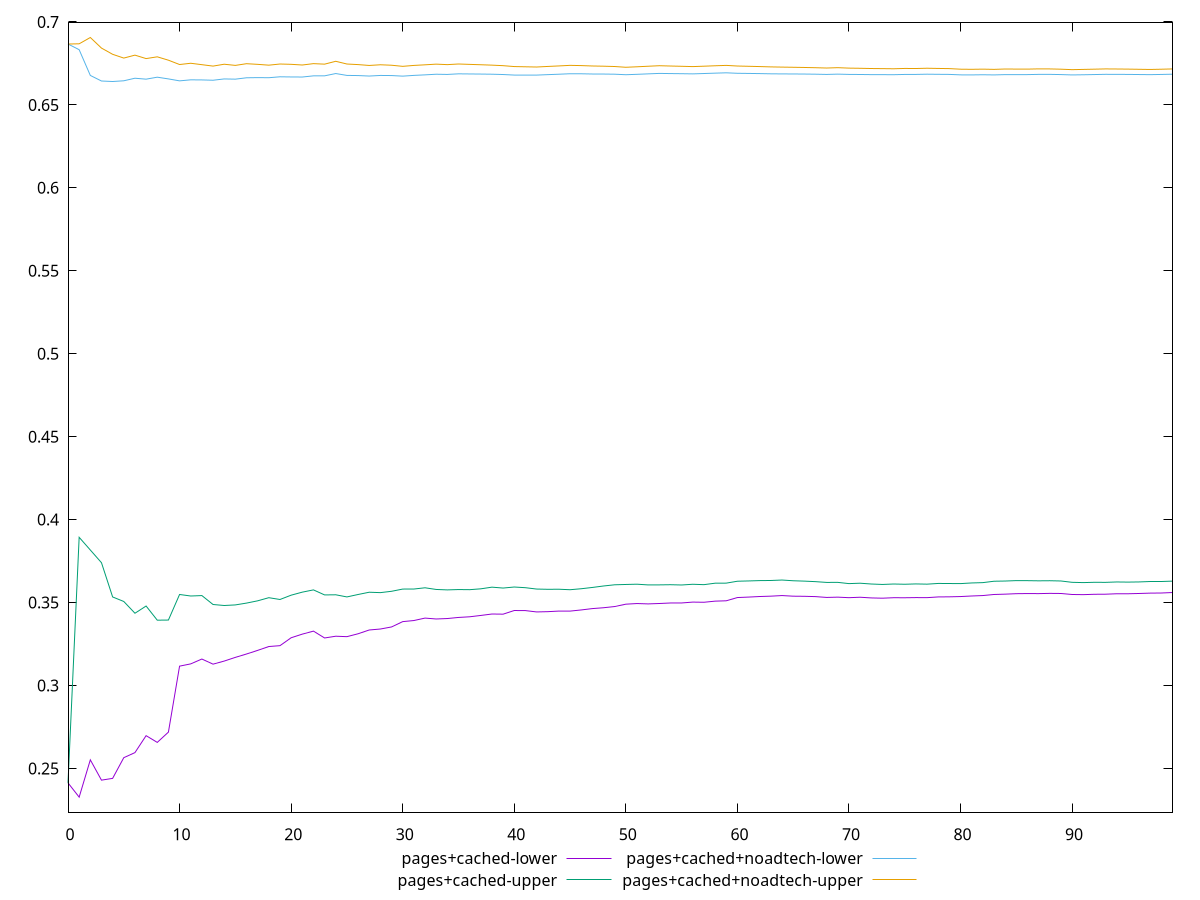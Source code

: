 reset

$pagesCachedLower <<EOF
0 0.24127341626639598
1 0.23267107573146914
2 0.25515618859430594
3 0.24292032279999973
4 0.24399243733924053
5 0.2564737666778021
6 0.25952403382177225
7 0.26973811464135955
8 0.26567680668400434
9 0.2718757376175706
10 0.3116478651227669
11 0.3130138782789091
12 0.3159345004116647
13 0.31285605445386144
14 0.31470621704080576
15 0.31693532520980877
16 0.3189702674692673
17 0.32115840154017167
18 0.3234769527656532
19 0.32400023089585595
20 0.3287625363294416
21 0.33094950551636165
22 0.33276231270300427
23 0.32863154659304866
24 0.3296938156010515
25 0.3294234379570571
26 0.33116942444778275
27 0.3334470577364101
28 0.33403347789199395
29 0.33528182487172925
30 0.33848798931646884
31 0.3391459605470555
32 0.34062210750557703
33 0.34008503612096014
34 0.3403500299460187
35 0.3410116009758907
36 0.34140610828176626
37 0.34221556906377826
38 0.3430765163172868
39 0.3429862291290527
40 0.345191160050918
41 0.34513874244518533
42 0.3443315922691245
43 0.3444956672647129
44 0.3448464828052704
45 0.3448320598729688
46 0.34553066875683314
47 0.34634885921509756
48 0.3468616366503624
49 0.3475843634516372
50 0.3490068623399327
51 0.349393825626553
52 0.3491760492020858
53 0.34941477488705014
54 0.3497253258220323
55 0.34974253084467394
56 0.35026293687696397
57 0.3501577191906195
58 0.3508379348451476
59 0.35105057052811084
60 0.35300262820881495
61 0.3532888262713012
62 0.35362845073319243
63 0.3538453675496484
64 0.35420387782200324
65 0.35382744823404483
66 0.3537599207181074
67 0.35356993167342227
68 0.35307781872377497
69 0.35324481827208426
70 0.35292949303127474
71 0.35319190998099337
72 0.35278179038677865
73 0.3526110774991658
74 0.3529076286994129
75 0.35287974098357466
76 0.35297971781369347
77 0.35294964976655385
78 0.3533743407794882
79 0.3534443905438054
80 0.35360761626642345
81 0.3539440029035126
82 0.3542087292070826
83 0.35485211431435615
84 0.3550507331361672
85 0.35533849352066993
86 0.35541142262744935
87 0.35537537693295834
88 0.3555198037636566
89 0.35545538398012333
90 0.35484853993585896
91 0.3547571467386571
92 0.3549718167790488
93 0.3550239081296418
94 0.3552931829744647
95 0.3552895601983657
96 0.35545722799708684
97 0.35566766334264477
98 0.35574333142002423
99 0.3560367818315573
EOF

$pagesCachedUpper <<EOF
0 0.24127341626639598
1 0.38932112646790884
2 0.3816617221816831
3 0.37400768194215495
4 0.35336720380846615
5 0.3506375498719323
6 0.3435436414215155
7 0.34790181573866874
8 0.3393653391931338
9 0.3394400894880523
10 0.3548536570751407
11 0.3539355311621259
12 0.35419277596994414
13 0.3488162490143125
14 0.34821498544060486
15 0.34856392893935856
16 0.3496637202605401
17 0.3510318433419712
18 0.35291896227776215
19 0.3518333226336364
20 0.3544295007900397
21 0.3562589058348575
22 0.35762086016992367
23 0.3545851843197609
24 0.35467057523743706
25 0.35338121847603454
26 0.3548447646801909
27 0.35621487470994667
28 0.3559693251529124
29 0.3567787560840428
30 0.35811642965399215
31 0.35814075885884833
32 0.3588941535441397
33 0.3578857297296721
34 0.35762146823329966
35 0.3578280437915045
36 0.35775060028970324
37 0.358267328663497
38 0.3592676322407869
39 0.3587348962474077
40 0.3593561387486365
41 0.3589459330412737
42 0.3581285575923279
43 0.3579775818448657
44 0.3580209090340458
45 0.3577246256789996
46 0.3583151995813829
47 0.35909034934295253
48 0.3599735830690852
49 0.360698364555262
50 0.36088853313420177
51 0.36105319529535834
52 0.3606212133971982
53 0.36064469435028307
54 0.3607461743850999
55 0.36057521257115993
56 0.3610157117849001
57 0.36077660764549374
58 0.36165557520454095
59 0.36169869705125357
60 0.36284287403469756
61 0.36301714089824233
62 0.36322421743921923
63 0.3632877248204038
64 0.3635662319154539
65 0.3631292440567658
66 0.3629107020984275
67 0.36259137834608796
68 0.3621277768275133
69 0.36215624274597474
70 0.3614074928682016
71 0.36165025064062695
72 0.36116778343194716
73 0.3608989947536682
74 0.3611675490431771
75 0.3610212829941235
76 0.3612198520910109
77 0.3610793769339292
78 0.361508844142524
79 0.3614668213662817
80 0.3614138048620872
81 0.3618030774469412
82 0.36200200549423733
83 0.36283844656206754
84 0.3629616786908768
85 0.36321573427849274
86 0.36318931781444413
87 0.3630859845386892
88 0.36314636276990947
89 0.36299172577034056
90 0.3621895999282192
91 0.36202060084115695
92 0.36220224949295804
93 0.3621692348474763
94 0.3623987454224094
95 0.3623153776852874
96 0.3624169054783278
97 0.36260977981798426
98 0.3626118883667073
99 0.36290518906991154
EOF

$pagesCachedNoadtechLower <<EOF
0 0.6867057909921412
1 0.683285381454445
2 0.667775571766083
3 0.6644226261727723
4 0.6641155140563078
5 0.664549871686838
6 0.6660912669389585
7 0.6655271342634578
8 0.6667217571386909
9 0.6656832452382159
10 0.6645081881279862
11 0.6651255699513532
12 0.6650687565268066
13 0.6648786332015216
14 0.665670407088514
15 0.6655332894502868
16 0.6663625402663337
17 0.666465444770419
18 0.6664008313283115
19 0.6669596891339381
20 0.6668633485374034
21 0.6668185320724522
22 0.6675268775872353
23 0.6675372410641327
24 0.6689204444257425
25 0.6677887247360771
26 0.6677028691882056
27 0.6674095454198476
28 0.6677672195259703
29 0.6677061360940728
30 0.6673554110910581
31 0.6678052449156031
32 0.6681227550850303
33 0.6684999790684615
34 0.6683795959526763
35 0.6687435578881019
36 0.6686719407077459
37 0.6686023736534961
38 0.6685155393467447
39 0.6683264064164979
40 0.6679963080356751
41 0.667990240636281
42 0.6679831093735201
43 0.668254816749576
44 0.6685080041281232
45 0.6688014185378927
46 0.6687759874314501
47 0.6686384757479416
48 0.6686127622410066
49 0.6685184246523366
50 0.6682112121061553
51 0.6684495641890357
52 0.6687289491937694
53 0.6689962345562622
54 0.6689011857135657
55 0.6688253422669955
56 0.6687206843894654
57 0.6689318378969458
58 0.6691540466022953
59 0.6693591433189904
60 0.6690706102996684
61 0.6689857560671724
62 0.668888477618131
63 0.6687566312084537
64 0.6686998637965442
65 0.6686656142500839
66 0.6686119403752474
67 0.6685252164290553
68 0.6683829588617393
69 0.668564916878541
70 0.6683912425243151
71 0.6683494233603579
72 0.6682647365225861
73 0.6682496351724296
74 0.6682207938363521
75 0.6683739263522058
76 0.668391411778382
77 0.6685281923621049
78 0.6684519655199368
79 0.6683962216008521
80 0.6681190875042146
81 0.6680942462923163
82 0.6681897156554639
83 0.6680903358621513
84 0.668269017551065
85 0.6682636571019134
86 0.6682792617236712
87 0.6684140715494727
88 0.6684208364458327
89 0.6682953094321735
90 0.6680768984679426
91 0.6681796048191561
92 0.6683105714115126
93 0.6684416032406449
94 0.6684253725923636
95 0.6683931323937625
96 0.6683209131834571
97 0.6682509770403003
98 0.668378017240168
99 0.6685211681559968
EOF

$pagesCachedNoadtechUpper <<EOF
0 0.6867057909921412
1 0.6868517058326883
2 0.6906540871319501
3 0.684263860185833
4 0.6805179489036812
5 0.6782427442984734
6 0.6800152271275219
7 0.6779365246641594
8 0.6789996772262018
9 0.6769679482970808
10 0.6743544551002802
11 0.6751167882191076
12 0.6742642202162571
13 0.6734072037843492
14 0.6745349399444103
15 0.6738340850133733
16 0.6748526094343653
17 0.6744635787769824
18 0.6739690633722674
19 0.6746612397797153
20 0.6744784321016855
21 0.6740646409847517
22 0.6748895482738989
23 0.6745839076181039
24 0.6763059171208549
25 0.6746623821420644
26 0.6743115665103823
27 0.6737923845164162
28 0.6742063144687696
29 0.6739278297285687
30 0.6732601672652018
31 0.6738157145664341
32 0.6741801977988781
33 0.6745867983581887
34 0.6742899584475518
35 0.6746741772422219
36 0.6744401880870121
37 0.674220335702505
38 0.6739842779827511
39 0.6736646322821395
40 0.6731282260382913
41 0.6729878540872256
42 0.672853700904959
43 0.6731961165667765
44 0.6735087670956953
45 0.6738523338828476
46 0.6737126526902111
47 0.6734733731049767
48 0.6733444029325127
49 0.6731544171555439
50 0.6726965210016068
51 0.6729909135863231
52 0.6733221880331246
53 0.6736327945214776
54 0.6734491252205631
55 0.6732906188677791
56 0.6731047749858837
57 0.6733483029037524
58 0.6736053224749908
59 0.6738328895873876
60 0.6734503410116655
61 0.6732925440927982
62 0.6731238826293426
63 0.672924699182848
64 0.6727977190528405
65 0.6726963268600353
66 0.6725794794966683
67 0.6724334321162183
68 0.6722438889007231
69 0.6724587483096292
70 0.6721852702181036
71 0.6720873540734661
72 0.6719501226969787
73 0.6718800198106787
74 0.6717990180943468
75 0.6719863807226584
76 0.67195286131792
77 0.6721151594374009
78 0.6719932123578944
79 0.6718905927891388
80 0.6715395456786201
81 0.6714687823077838
82 0.6715728338819671
83 0.6714364569199645
84 0.6716515490721795
85 0.6716031886778029
86 0.67157699688621
87 0.671733607742334
88 0.6716991229414181
89 0.6715423361611002
90 0.6712663579641609
91 0.6714049527486797
92 0.6715545163428508
93 0.6717096398499779
94 0.6716559591611132
95 0.6715879615629209
96 0.6714823626259576
97 0.6713791735415141
98 0.6715279800180295
99 0.671696959981738
EOF

set key outside below
set xrange [0:99]
set yrange [0.22351141550345952:0.6998137473599597]
set trange [0.22351141550345952:0.6998137473599597]
set terminal svg size 640, 560 enhanced background rgb 'white'
set output "report_00009_2021-02-08T22-37-41.559Z/meta/scoreEstimate/comparison/sorted/1_vs_2.svg"

plot $pagesCachedLower title "pages+cached-lower" with line, \
     $pagesCachedUpper title "pages+cached-upper" with line, \
     $pagesCachedNoadtechLower title "pages+cached+noadtech-lower" with line, \
     $pagesCachedNoadtechUpper title "pages+cached+noadtech-upper" with line

reset
